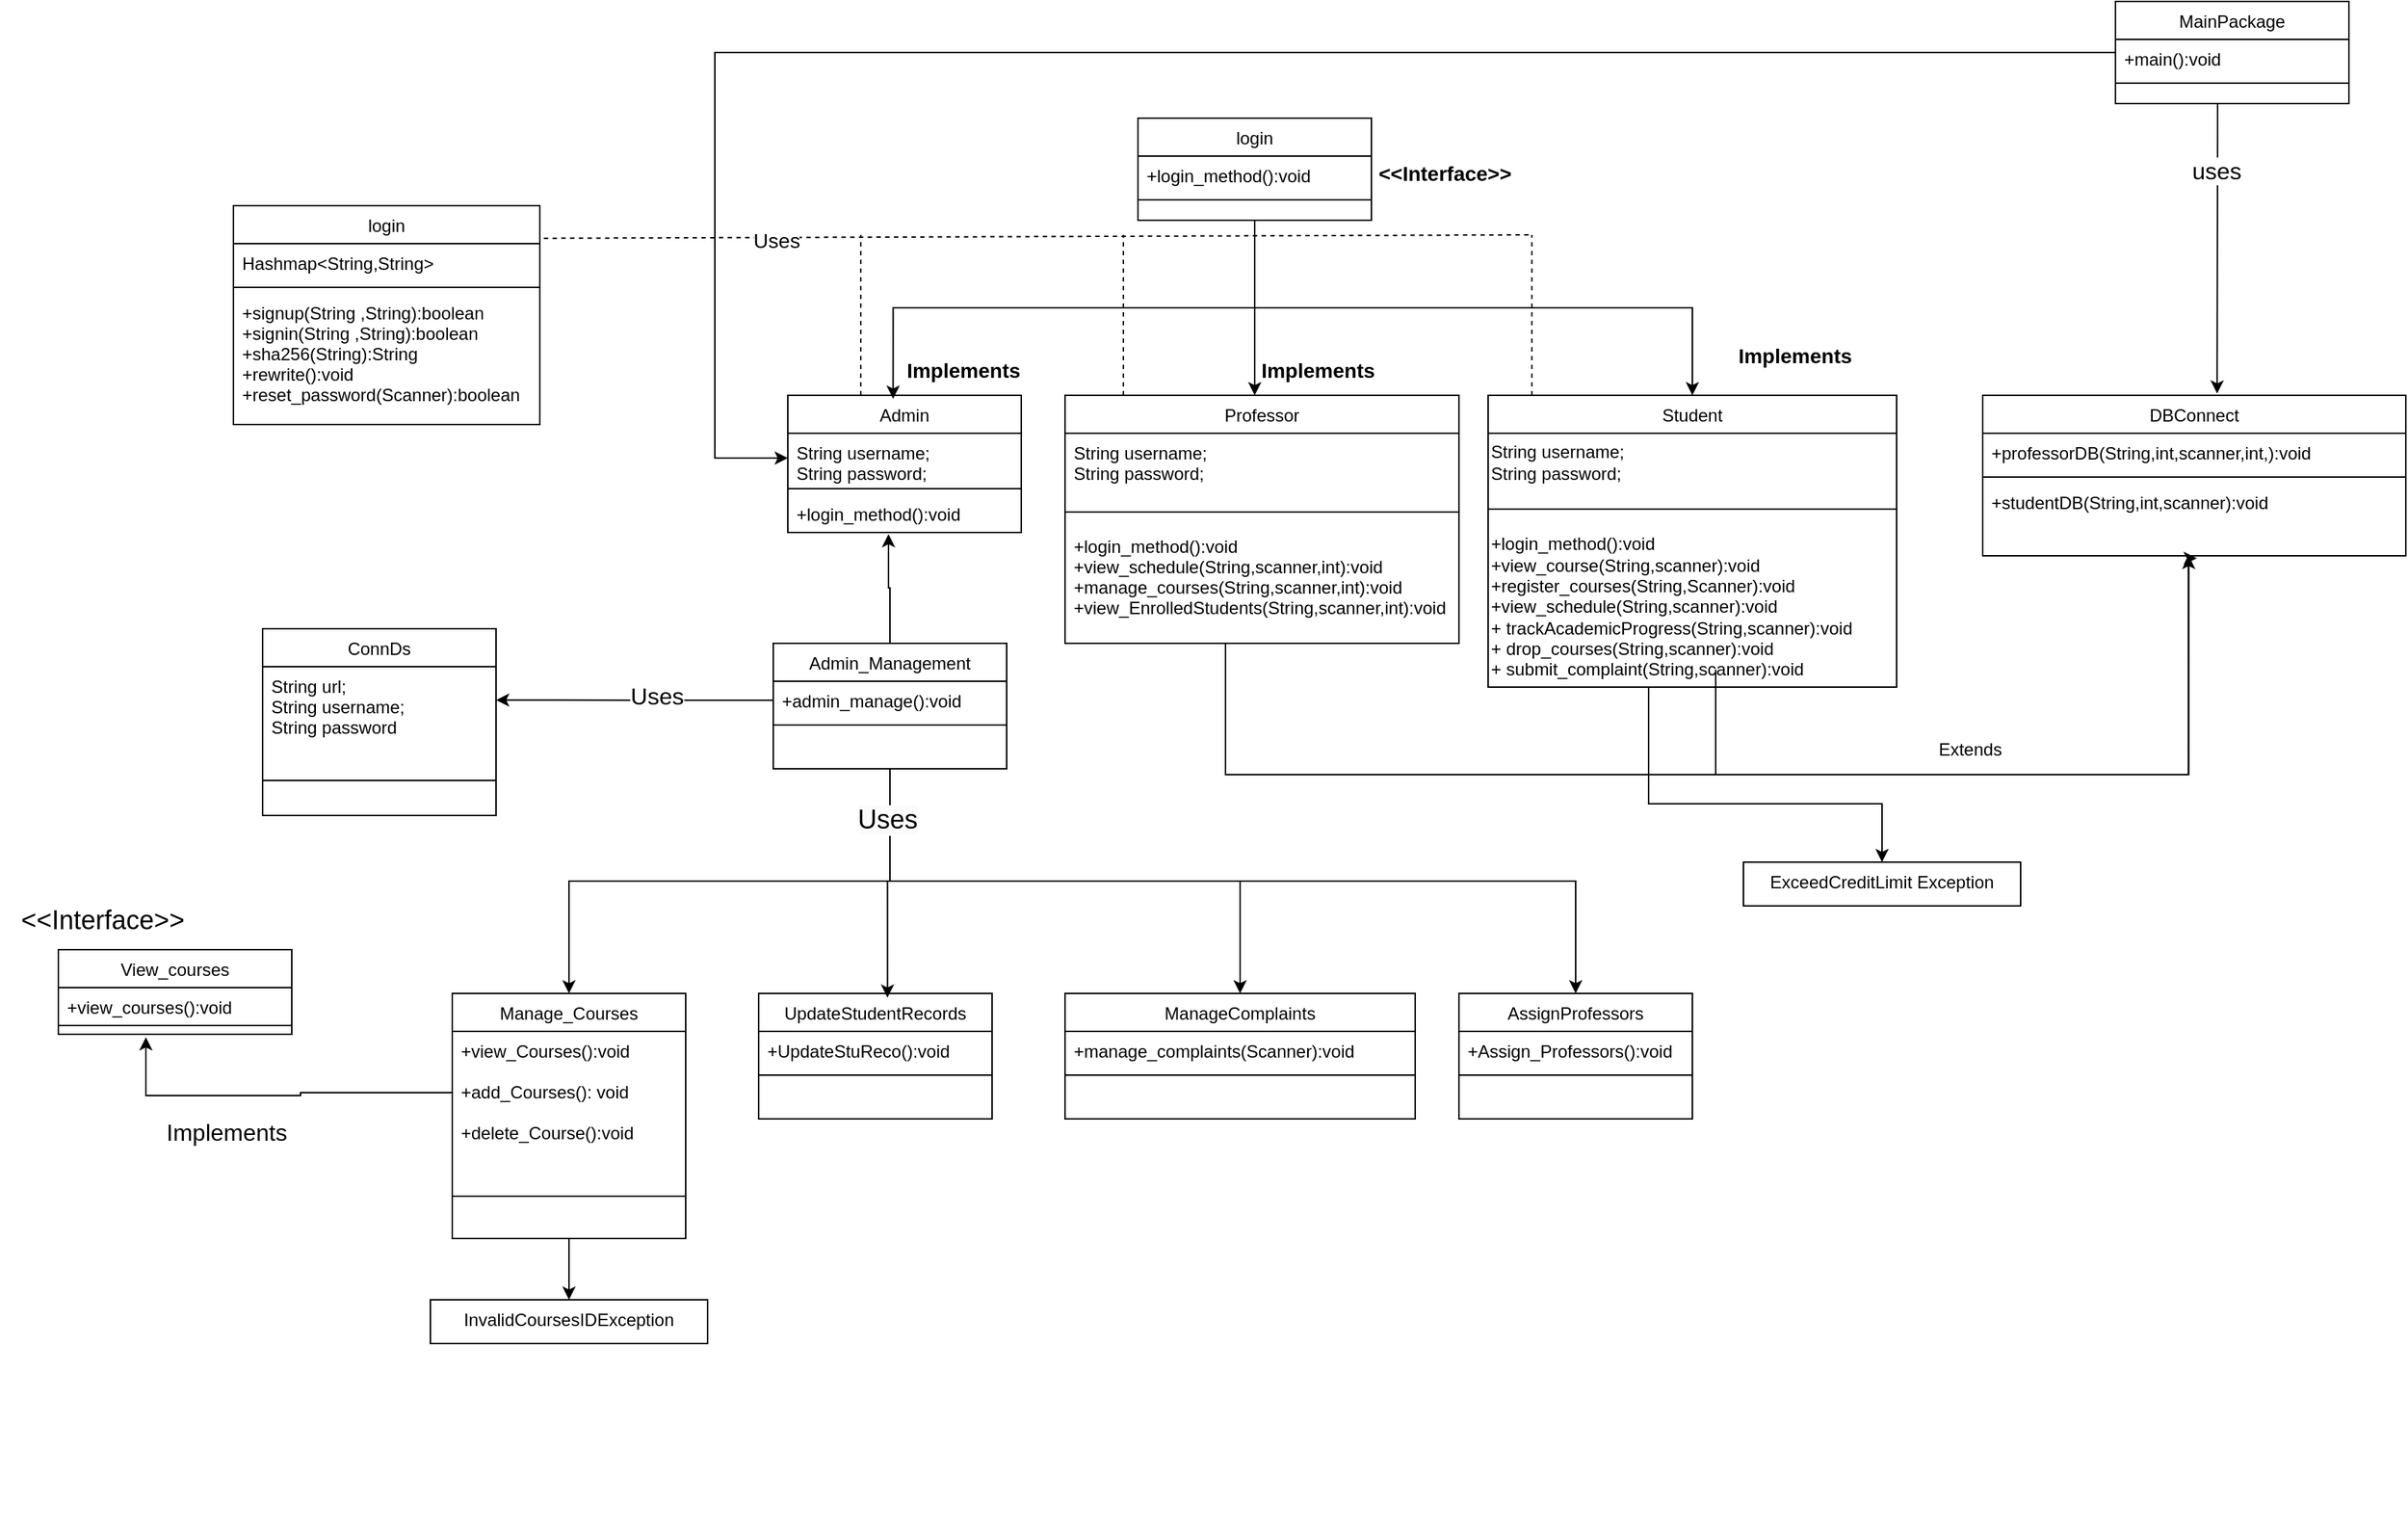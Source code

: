 <mxfile version="24.8.0">
  <diagram id="C5RBs43oDa-KdzZeNtuy" name="Page-1">
    <mxGraphModel dx="3525" dy="1380" grid="1" gridSize="10" guides="1" tooltips="1" connect="1" arrows="1" fold="1" page="1" pageScale="1" pageWidth="827" pageHeight="1169" math="0" shadow="0">
      <root>
        <mxCell id="WIyWlLk6GJQsqaUBKTNV-0" />
        <mxCell id="WIyWlLk6GJQsqaUBKTNV-1" parent="WIyWlLk6GJQsqaUBKTNV-0" />
        <mxCell id="jYmyLImocHwGNaBCbZtK-20" style="edgeStyle=orthogonalEdgeStyle;rounded=0;orthogonalLoop=1;jettySize=auto;html=1;exitX=0.5;exitY=1;exitDx=0;exitDy=0;" edge="1" parent="WIyWlLk6GJQsqaUBKTNV-1" source="zkfFHV4jXpPFQw0GAbJ--13" target="M0n3oSLwh5AyTaa_DZFp-18">
          <mxGeometry relative="1" as="geometry" />
        </mxCell>
        <mxCell id="zkfFHV4jXpPFQw0GAbJ--13" value="login" style="swimlane;fontStyle=0;align=center;verticalAlign=top;childLayout=stackLayout;horizontal=1;startSize=26;horizontalStack=0;resizeParent=1;resizeLast=0;collapsible=1;marginBottom=0;rounded=0;shadow=0;strokeWidth=1;" parent="WIyWlLk6GJQsqaUBKTNV-1" vertex="1">
          <mxGeometry x="240" y="130" width="160" height="70" as="geometry">
            <mxRectangle x="340" y="380" width="170" height="26" as="alternateBounds" />
          </mxGeometry>
        </mxCell>
        <mxCell id="zkfFHV4jXpPFQw0GAbJ--14" value="+login_method():void" style="text;align=left;verticalAlign=top;spacingLeft=4;spacingRight=4;overflow=hidden;rotatable=0;points=[[0,0.5],[1,0.5]];portConstraint=eastwest;" parent="zkfFHV4jXpPFQw0GAbJ--13" vertex="1">
          <mxGeometry y="26" width="160" height="26" as="geometry" />
        </mxCell>
        <mxCell id="zkfFHV4jXpPFQw0GAbJ--15" value="" style="line;html=1;strokeWidth=1;align=left;verticalAlign=middle;spacingTop=-1;spacingLeft=3;spacingRight=3;rotatable=0;labelPosition=right;points=[];portConstraint=eastwest;" parent="zkfFHV4jXpPFQw0GAbJ--13" vertex="1">
          <mxGeometry y="52" width="160" height="8" as="geometry" />
        </mxCell>
        <mxCell id="zkfFHV4jXpPFQw0GAbJ--26" value="" style="endArrow=open;shadow=0;strokeWidth=1;rounded=0;curved=0;endFill=1;edgeStyle=elbowEdgeStyle;elbow=vertical;" parent="WIyWlLk6GJQsqaUBKTNV-1" edge="1">
          <mxGeometry x="0.5" y="41" relative="1" as="geometry">
            <mxPoint x="465" y="1089" as="sourcePoint" />
            <mxPoint x="465" y="1088.667" as="targetPoint" />
            <mxPoint x="-40" y="32" as="offset" />
          </mxGeometry>
        </mxCell>
        <mxCell id="jYmyLImocHwGNaBCbZtK-34" style="edgeStyle=orthogonalEdgeStyle;rounded=0;orthogonalLoop=1;jettySize=auto;html=1;entryX=0.451;entryY=1.073;entryDx=0;entryDy=0;entryPerimeter=0;" edge="1" parent="WIyWlLk6GJQsqaUBKTNV-1">
          <mxGeometry relative="1" as="geometry">
            <mxPoint x="965.79" y="431.65" as="targetPoint" />
            <mxPoint x="636" y="508" as="sourcePoint" />
            <Array as="points">
              <mxPoint x="636" y="580" />
              <mxPoint x="960" y="580" />
              <mxPoint x="960" y="432" />
            </Array>
          </mxGeometry>
        </mxCell>
        <mxCell id="M0n3oSLwh5AyTaa_DZFp-18" value="Student" style="swimlane;fontStyle=0;align=center;verticalAlign=top;childLayout=stackLayout;horizontal=1;startSize=26;horizontalStack=0;resizeParent=1;resizeLast=0;collapsible=1;marginBottom=0;rounded=0;shadow=0;strokeWidth=1;" parent="WIyWlLk6GJQsqaUBKTNV-1" vertex="1">
          <mxGeometry x="480" y="320" width="280" height="200" as="geometry">
            <mxRectangle x="340" y="380" width="170" height="26" as="alternateBounds" />
          </mxGeometry>
        </mxCell>
        <mxCell id="jYmyLImocHwGNaBCbZtK-28" value="&lt;span style=&quot;&quot;&gt;String username;&lt;/span&gt;&lt;br style=&quot;padding: 0px; margin: 0px;&quot;&gt;&lt;span style=&quot;&quot;&gt;String password;&lt;/span&gt;" style="text;html=1;align=left;verticalAlign=middle;resizable=0;points=[];autosize=1;strokeColor=none;fillColor=none;" vertex="1" parent="M0n3oSLwh5AyTaa_DZFp-18">
          <mxGeometry y="26" width="280" height="40" as="geometry" />
        </mxCell>
        <mxCell id="M0n3oSLwh5AyTaa_DZFp-20" value="" style="line;html=1;strokeWidth=1;align=left;verticalAlign=middle;spacingTop=-1;spacingLeft=3;spacingRight=3;rotatable=0;labelPosition=right;points=[];portConstraint=eastwest;" parent="M0n3oSLwh5AyTaa_DZFp-18" vertex="1">
          <mxGeometry y="66" width="280" height="24" as="geometry" />
        </mxCell>
        <mxCell id="jYmyLImocHwGNaBCbZtK-29" value="&lt;span style=&quot;&quot;&gt;+login_method():void&lt;/span&gt;&lt;br style=&quot;padding: 0px; margin: 0px;&quot;&gt;&lt;span style=&quot;&quot;&gt;+view_course(String,scanner):void&lt;/span&gt;&lt;div&gt;+register_courses(String,Scanner):void&lt;br style=&quot;padding: 0px; margin: 0px;&quot;&gt;&lt;span style=&quot;&quot;&gt;+view_schedule(String,scanner):void&lt;/span&gt;&lt;br style=&quot;padding: 0px; margin: 0px;&quot;&gt;&lt;span style=&quot;&quot;&gt;+ trackAcademicProgress(String,scanner):void&lt;/span&gt;&lt;div&gt;+ drop_courses(String,scanner):void&lt;span style=&quot;&quot;&gt;&lt;br&gt;&lt;/span&gt;&lt;/div&gt;&lt;div&gt;+ submit_complaint(String,scanner):void&lt;br&gt;&lt;/div&gt;&lt;/div&gt;" style="text;html=1;align=left;verticalAlign=middle;resizable=0;points=[];autosize=1;strokeColor=none;fillColor=none;" vertex="1" parent="M0n3oSLwh5AyTaa_DZFp-18">
          <mxGeometry y="90" width="280" height="110" as="geometry" />
        </mxCell>
        <mxCell id="jYmyLImocHwGNaBCbZtK-36" style="edgeStyle=orthogonalEdgeStyle;rounded=0;orthogonalLoop=1;jettySize=auto;html=1;exitX=0.444;exitY=1;exitDx=0;exitDy=0;exitPerimeter=0;entryX=0.521;entryY=1;entryDx=0;entryDy=0;entryPerimeter=0;" edge="1" parent="WIyWlLk6GJQsqaUBKTNV-1">
          <mxGeometry relative="1" as="geometry">
            <mxPoint x="960.21" y="430" as="targetPoint" />
            <mxPoint x="300.0" y="490" as="sourcePoint" />
            <Array as="points">
              <mxPoint x="300.12" y="580" />
              <mxPoint x="960.12" y="580" />
            </Array>
          </mxGeometry>
        </mxCell>
        <mxCell id="M0n3oSLwh5AyTaa_DZFp-21" value="Professor" style="swimlane;fontStyle=0;align=center;verticalAlign=top;childLayout=stackLayout;horizontal=1;startSize=26;horizontalStack=0;resizeParent=1;resizeLast=0;collapsible=1;marginBottom=0;rounded=0;shadow=0;strokeWidth=1;" parent="WIyWlLk6GJQsqaUBKTNV-1" vertex="1">
          <mxGeometry x="190" y="320" width="270" height="170" as="geometry">
            <mxRectangle x="340" y="380" width="170" height="26" as="alternateBounds" />
          </mxGeometry>
        </mxCell>
        <mxCell id="M0n3oSLwh5AyTaa_DZFp-22" value="String username;&#xa;String password;" style="text;align=left;verticalAlign=top;spacingLeft=4;spacingRight=4;overflow=hidden;rotatable=0;points=[[0,0.5],[1,0.5]];portConstraint=eastwest;" parent="M0n3oSLwh5AyTaa_DZFp-21" vertex="1">
          <mxGeometry y="26" width="270" height="44" as="geometry" />
        </mxCell>
        <mxCell id="M0n3oSLwh5AyTaa_DZFp-23" value="" style="line;html=1;strokeWidth=1;align=left;verticalAlign=middle;spacingTop=-1;spacingLeft=3;spacingRight=3;rotatable=0;labelPosition=right;points=[];portConstraint=eastwest;" parent="M0n3oSLwh5AyTaa_DZFp-21" vertex="1">
          <mxGeometry y="70" width="270" height="20" as="geometry" />
        </mxCell>
        <mxCell id="jYmyLImocHwGNaBCbZtK-18" value="+login_method():void&#xa;+view_schedule(String,scanner,int):void&#xa;+manage_courses(String,scanner,int):void&#xa;+view_EnrolledStudents(String,scanner,int):void" style="text;align=left;verticalAlign=top;spacingLeft=4;spacingRight=4;overflow=hidden;rotatable=0;points=[[0,0.5],[1,0.5]];portConstraint=eastwest;" vertex="1" parent="M0n3oSLwh5AyTaa_DZFp-21">
          <mxGeometry y="90" width="270" height="80" as="geometry" />
        </mxCell>
        <mxCell id="M0n3oSLwh5AyTaa_DZFp-24" value="Admin" style="swimlane;fontStyle=0;align=center;verticalAlign=top;childLayout=stackLayout;horizontal=1;startSize=26;horizontalStack=0;resizeParent=1;resizeLast=0;collapsible=1;marginBottom=0;rounded=0;shadow=0;strokeWidth=1;" parent="WIyWlLk6GJQsqaUBKTNV-1" vertex="1">
          <mxGeometry y="320" width="160" height="94" as="geometry">
            <mxRectangle x="340" y="380" width="170" height="26" as="alternateBounds" />
          </mxGeometry>
        </mxCell>
        <mxCell id="M0n3oSLwh5AyTaa_DZFp-25" value="String username;&#xa;String password;" style="text;align=left;verticalAlign=top;spacingLeft=4;spacingRight=4;overflow=hidden;rotatable=0;points=[[0,0.5],[1,0.5]];portConstraint=eastwest;" parent="M0n3oSLwh5AyTaa_DZFp-24" vertex="1">
          <mxGeometry y="26" width="160" height="34" as="geometry" />
        </mxCell>
        <mxCell id="M0n3oSLwh5AyTaa_DZFp-26" value="" style="line;html=1;strokeWidth=1;align=left;verticalAlign=middle;spacingTop=-1;spacingLeft=3;spacingRight=3;rotatable=0;labelPosition=right;points=[];portConstraint=eastwest;" parent="M0n3oSLwh5AyTaa_DZFp-24" vertex="1">
          <mxGeometry y="60" width="160" height="8" as="geometry" />
        </mxCell>
        <mxCell id="jYmyLImocHwGNaBCbZtK-58" value="+login_method():void" style="text;align=left;verticalAlign=top;spacingLeft=4;spacingRight=4;overflow=hidden;rotatable=0;points=[[0,0.5],[1,0.5]];portConstraint=eastwest;" vertex="1" parent="M0n3oSLwh5AyTaa_DZFp-24">
          <mxGeometry y="68" width="160" height="26" as="geometry" />
        </mxCell>
        <mxCell id="jYmyLImocHwGNaBCbZtK-31" style="edgeStyle=orthogonalEdgeStyle;rounded=0;orthogonalLoop=1;jettySize=auto;html=1;exitX=0;exitY=0.5;exitDx=0;exitDy=0;entryX=0;entryY=0.5;entryDx=0;entryDy=0;" edge="1" parent="WIyWlLk6GJQsqaUBKTNV-1" source="M0n3oSLwh5AyTaa_DZFp-29" target="M0n3oSLwh5AyTaa_DZFp-25">
          <mxGeometry relative="1" as="geometry">
            <mxPoint x="120" y="40" as="targetPoint" />
            <Array as="points">
              <mxPoint x="-50" y="85" />
              <mxPoint x="-50" y="363" />
            </Array>
          </mxGeometry>
        </mxCell>
        <mxCell id="M0n3oSLwh5AyTaa_DZFp-29" value="MainPackage" style="swimlane;fontStyle=0;align=center;verticalAlign=top;childLayout=stackLayout;horizontal=1;startSize=26;horizontalStack=0;resizeParent=1;resizeLast=0;collapsible=1;marginBottom=0;rounded=0;shadow=0;strokeWidth=1;" parent="WIyWlLk6GJQsqaUBKTNV-1" vertex="1">
          <mxGeometry x="910" y="50" width="160" height="70" as="geometry">
            <mxRectangle x="340" y="380" width="170" height="26" as="alternateBounds" />
          </mxGeometry>
        </mxCell>
        <mxCell id="M0n3oSLwh5AyTaa_DZFp-30" value="+main():void" style="text;align=left;verticalAlign=top;spacingLeft=4;spacingRight=4;overflow=hidden;rotatable=0;points=[[0,0.5],[1,0.5]];portConstraint=eastwest;" parent="M0n3oSLwh5AyTaa_DZFp-29" vertex="1">
          <mxGeometry y="26" width="160" height="26" as="geometry" />
        </mxCell>
        <mxCell id="M0n3oSLwh5AyTaa_DZFp-31" value="" style="line;html=1;strokeWidth=1;align=left;verticalAlign=middle;spacingTop=-1;spacingLeft=3;spacingRight=3;rotatable=0;labelPosition=right;points=[];portConstraint=eastwest;" parent="M0n3oSLwh5AyTaa_DZFp-29" vertex="1">
          <mxGeometry y="52" width="160" height="8" as="geometry" />
        </mxCell>
        <mxCell id="M0n3oSLwh5AyTaa_DZFp-32" value="&lt;font style=&quot;font-size: 14px;&quot;&gt;&amp;lt;&amp;lt;Interface&amp;gt;&amp;gt;&lt;/font&gt;" style="text;strokeColor=none;fillColor=none;html=1;fontSize=24;fontStyle=1;verticalAlign=middle;align=center;" parent="WIyWlLk6GJQsqaUBKTNV-1" vertex="1">
          <mxGeometry x="400" y="145" width="100" height="40" as="geometry" />
        </mxCell>
        <mxCell id="M0n3oSLwh5AyTaa_DZFp-33" value="&lt;font style=&quot;font-size: 14px;&quot;&gt;Implements&lt;/font&gt;" style="text;strokeColor=none;fillColor=none;html=1;fontSize=24;fontStyle=1;verticalAlign=middle;align=center;" parent="WIyWlLk6GJQsqaUBKTNV-1" vertex="1">
          <mxGeometry x="313" y="280" width="100" height="40" as="geometry" />
        </mxCell>
        <mxCell id="M0n3oSLwh5AyTaa_DZFp-34" value="&lt;font style=&quot;font-size: 14px;&quot;&gt;Implements&lt;/font&gt;" style="text;strokeColor=none;fillColor=none;html=1;fontSize=24;fontStyle=1;verticalAlign=middle;align=center;" parent="WIyWlLk6GJQsqaUBKTNV-1" vertex="1">
          <mxGeometry x="70" y="280" width="100" height="40" as="geometry" />
        </mxCell>
        <mxCell id="M0n3oSLwh5AyTaa_DZFp-35" value="&lt;font style=&quot;font-size: 14px;&quot;&gt;Implements&lt;/font&gt;" style="text;strokeColor=none;fillColor=none;html=1;fontSize=24;fontStyle=1;verticalAlign=middle;align=center;" parent="WIyWlLk6GJQsqaUBKTNV-1" vertex="1">
          <mxGeometry x="640" y="270" width="100" height="40" as="geometry" />
        </mxCell>
        <mxCell id="M0n3oSLwh5AyTaa_DZFp-36" value="DBConnect" style="swimlane;fontStyle=0;align=center;verticalAlign=top;childLayout=stackLayout;horizontal=1;startSize=26;horizontalStack=0;resizeParent=1;resizeLast=0;collapsible=1;marginBottom=0;rounded=0;shadow=0;strokeWidth=1;" parent="WIyWlLk6GJQsqaUBKTNV-1" vertex="1">
          <mxGeometry x="819" y="320" width="290" height="110" as="geometry">
            <mxRectangle x="340" y="380" width="170" height="26" as="alternateBounds" />
          </mxGeometry>
        </mxCell>
        <mxCell id="M0n3oSLwh5AyTaa_DZFp-37" value="+professorDB(String,int,scanner,int,):void" style="text;align=left;verticalAlign=top;spacingLeft=4;spacingRight=4;overflow=hidden;rotatable=0;points=[[0,0.5],[1,0.5]];portConstraint=eastwest;" parent="M0n3oSLwh5AyTaa_DZFp-36" vertex="1">
          <mxGeometry y="26" width="290" height="26" as="geometry" />
        </mxCell>
        <mxCell id="M0n3oSLwh5AyTaa_DZFp-38" value="" style="line;html=1;strokeWidth=1;align=left;verticalAlign=middle;spacingTop=-1;spacingLeft=3;spacingRight=3;rotatable=0;labelPosition=right;points=[];portConstraint=eastwest;" parent="M0n3oSLwh5AyTaa_DZFp-36" vertex="1">
          <mxGeometry y="52" width="290" height="8" as="geometry" />
        </mxCell>
        <mxCell id="M0n3oSLwh5AyTaa_DZFp-39" value="+studentDB(String,int,scanner):void" style="text;align=left;verticalAlign=top;spacingLeft=4;spacingRight=4;overflow=hidden;rotatable=0;points=[[0,0.5],[1,0.5]];portConstraint=eastwest;" parent="M0n3oSLwh5AyTaa_DZFp-36" vertex="1">
          <mxGeometry y="60" width="290" height="50" as="geometry" />
        </mxCell>
        <mxCell id="M0n3oSLwh5AyTaa_DZFp-40" style="edgeStyle=orthogonalEdgeStyle;rounded=0;orthogonalLoop=1;jettySize=auto;html=1;entryX=0.554;entryY=-0.011;entryDx=0;entryDy=0;entryPerimeter=0;" parent="WIyWlLk6GJQsqaUBKTNV-1" source="M0n3oSLwh5AyTaa_DZFp-29" target="M0n3oSLwh5AyTaa_DZFp-36" edge="1">
          <mxGeometry relative="1" as="geometry">
            <mxPoint x="819" y="320" as="targetPoint" />
            <Array as="points">
              <mxPoint x="980" y="140" />
              <mxPoint x="980" y="140" />
            </Array>
          </mxGeometry>
        </mxCell>
        <mxCell id="jYmyLImocHwGNaBCbZtK-5" value="&lt;font style=&quot;font-size: 16px;&quot;&gt;uses&lt;/font&gt;" style="edgeLabel;html=1;align=center;verticalAlign=middle;resizable=0;points=[];" vertex="1" connectable="0" parent="M0n3oSLwh5AyTaa_DZFp-40">
          <mxGeometry x="-0.538" y="-1" relative="1" as="geometry">
            <mxPoint as="offset" />
          </mxGeometry>
        </mxCell>
        <mxCell id="jYmyLImocHwGNaBCbZtK-52" value="" style="edgeStyle=orthogonalEdgeStyle;rounded=0;orthogonalLoop=1;jettySize=auto;html=1;" edge="1" parent="WIyWlLk6GJQsqaUBKTNV-1" source="M0n3oSLwh5AyTaa_DZFp-44" target="jYmyLImocHwGNaBCbZtK-51">
          <mxGeometry relative="1" as="geometry" />
        </mxCell>
        <mxCell id="M0n3oSLwh5AyTaa_DZFp-44" value="Manage_Courses" style="swimlane;fontStyle=0;align=center;verticalAlign=top;childLayout=stackLayout;horizontal=1;startSize=26;horizontalStack=0;resizeParent=1;resizeLast=0;collapsible=1;marginBottom=0;rounded=0;shadow=0;strokeWidth=1;" parent="WIyWlLk6GJQsqaUBKTNV-1" vertex="1">
          <mxGeometry x="-230" y="730" width="160" height="168" as="geometry">
            <mxRectangle x="340" y="380" width="170" height="26" as="alternateBounds" />
          </mxGeometry>
        </mxCell>
        <mxCell id="jYmyLImocHwGNaBCbZtK-56" style="edgeStyle=orthogonalEdgeStyle;rounded=0;orthogonalLoop=1;jettySize=auto;html=1;" edge="1" parent="M0n3oSLwh5AyTaa_DZFp-44" source="M0n3oSLwh5AyTaa_DZFp-45">
          <mxGeometry relative="1" as="geometry">
            <mxPoint x="-210" y="30" as="targetPoint" />
            <Array as="points">
              <mxPoint x="-104" y="68" />
              <mxPoint x="-104" y="70" />
              <mxPoint x="-210" y="70" />
            </Array>
          </mxGeometry>
        </mxCell>
        <mxCell id="M0n3oSLwh5AyTaa_DZFp-45" value="+view_Courses():void&#xa;&#xa;+add_Courses(): void&#xa;&#xa;+delete_Course():void" style="text;align=left;verticalAlign=top;spacingLeft=4;spacingRight=4;overflow=hidden;rotatable=0;points=[[0,0.5],[1,0.5]];portConstraint=eastwest;" parent="M0n3oSLwh5AyTaa_DZFp-44" vertex="1">
          <mxGeometry y="26" width="160" height="84" as="geometry" />
        </mxCell>
        <mxCell id="M0n3oSLwh5AyTaa_DZFp-46" value="" style="line;html=1;strokeWidth=1;align=left;verticalAlign=middle;spacingTop=-1;spacingLeft=3;spacingRight=3;rotatable=0;labelPosition=right;points=[];portConstraint=eastwest;" parent="M0n3oSLwh5AyTaa_DZFp-44" vertex="1">
          <mxGeometry y="110" width="160" height="58" as="geometry" />
        </mxCell>
        <mxCell id="M0n3oSLwh5AyTaa_DZFp-50" value="UpdateStudentRecords" style="swimlane;fontStyle=0;align=center;verticalAlign=top;childLayout=stackLayout;horizontal=1;startSize=26;horizontalStack=0;resizeParent=1;resizeLast=0;collapsible=1;marginBottom=0;rounded=0;shadow=0;strokeWidth=1;" parent="WIyWlLk6GJQsqaUBKTNV-1" vertex="1">
          <mxGeometry x="-20" y="730" width="160" height="86" as="geometry">
            <mxRectangle x="340" y="380" width="170" height="26" as="alternateBounds" />
          </mxGeometry>
        </mxCell>
        <mxCell id="M0n3oSLwh5AyTaa_DZFp-51" value="+UpdateStuReco():void" style="text;align=left;verticalAlign=top;spacingLeft=4;spacingRight=4;overflow=hidden;rotatable=0;points=[[0,0.5],[1,0.5]];portConstraint=eastwest;" parent="M0n3oSLwh5AyTaa_DZFp-50" vertex="1">
          <mxGeometry y="26" width="160" height="26" as="geometry" />
        </mxCell>
        <mxCell id="M0n3oSLwh5AyTaa_DZFp-52" value="" style="line;html=1;strokeWidth=1;align=left;verticalAlign=middle;spacingTop=-1;spacingLeft=3;spacingRight=3;rotatable=0;labelPosition=right;points=[];portConstraint=eastwest;" parent="M0n3oSLwh5AyTaa_DZFp-50" vertex="1">
          <mxGeometry y="52" width="160" height="8" as="geometry" />
        </mxCell>
        <mxCell id="M0n3oSLwh5AyTaa_DZFp-54" value="ManageComplaints" style="swimlane;fontStyle=0;align=center;verticalAlign=top;childLayout=stackLayout;horizontal=1;startSize=26;horizontalStack=0;resizeParent=1;resizeLast=0;collapsible=1;marginBottom=0;rounded=0;shadow=0;strokeWidth=1;" parent="WIyWlLk6GJQsqaUBKTNV-1" vertex="1">
          <mxGeometry x="190" y="730" width="240" height="86" as="geometry">
            <mxRectangle x="340" y="380" width="170" height="26" as="alternateBounds" />
          </mxGeometry>
        </mxCell>
        <mxCell id="M0n3oSLwh5AyTaa_DZFp-56" value="+manage_complaints(Scanner):void" style="text;align=left;verticalAlign=top;spacingLeft=4;spacingRight=4;overflow=hidden;rotatable=0;points=[[0,0.5],[1,0.5]];portConstraint=eastwest;" parent="M0n3oSLwh5AyTaa_DZFp-54" vertex="1">
          <mxGeometry y="26" width="240" height="26" as="geometry" />
        </mxCell>
        <mxCell id="M0n3oSLwh5AyTaa_DZFp-57" value="" style="line;html=1;strokeWidth=1;align=left;verticalAlign=middle;spacingTop=-1;spacingLeft=3;spacingRight=3;rotatable=0;labelPosition=right;points=[];portConstraint=eastwest;" parent="M0n3oSLwh5AyTaa_DZFp-54" vertex="1">
          <mxGeometry y="52" width="240" height="8" as="geometry" />
        </mxCell>
        <mxCell id="M0n3oSLwh5AyTaa_DZFp-59" value="AssignProfessors" style="swimlane;fontStyle=0;align=center;verticalAlign=top;childLayout=stackLayout;horizontal=1;startSize=26;horizontalStack=0;resizeParent=1;resizeLast=0;collapsible=1;marginBottom=0;rounded=0;shadow=0;strokeWidth=1;" parent="WIyWlLk6GJQsqaUBKTNV-1" vertex="1">
          <mxGeometry x="460" y="730" width="160" height="86" as="geometry">
            <mxRectangle x="340" y="380" width="170" height="26" as="alternateBounds" />
          </mxGeometry>
        </mxCell>
        <mxCell id="M0n3oSLwh5AyTaa_DZFp-61" value="+Assign_Professors():void" style="text;align=left;verticalAlign=top;spacingLeft=4;spacingRight=4;overflow=hidden;rotatable=0;points=[[0,0.5],[1,0.5]];portConstraint=eastwest;" parent="M0n3oSLwh5AyTaa_DZFp-59" vertex="1">
          <mxGeometry y="26" width="160" height="26" as="geometry" />
        </mxCell>
        <mxCell id="M0n3oSLwh5AyTaa_DZFp-62" value="" style="line;html=1;strokeWidth=1;align=left;verticalAlign=middle;spacingTop=-1;spacingLeft=3;spacingRight=3;rotatable=0;labelPosition=right;points=[];portConstraint=eastwest;" parent="M0n3oSLwh5AyTaa_DZFp-59" vertex="1">
          <mxGeometry y="52" width="160" height="8" as="geometry" />
        </mxCell>
        <mxCell id="M0n3oSLwh5AyTaa_DZFp-69" style="edgeStyle=orthogonalEdgeStyle;rounded=0;orthogonalLoop=1;jettySize=auto;html=1;entryX=0.434;entryY=1.042;entryDx=0;entryDy=0;entryPerimeter=0;" parent="WIyWlLk6GJQsqaUBKTNV-1" source="M0n3oSLwh5AyTaa_DZFp-66" edge="1" target="jYmyLImocHwGNaBCbZtK-58">
          <mxGeometry relative="1" as="geometry">
            <mxPoint x="70" y="420" as="targetPoint" />
            <Array as="points">
              <mxPoint x="70" y="452" />
              <mxPoint x="69" y="452" />
              <mxPoint x="69" y="415" />
            </Array>
          </mxGeometry>
        </mxCell>
        <mxCell id="jYmyLImocHwGNaBCbZtK-1" style="edgeStyle=orthogonalEdgeStyle;rounded=0;orthogonalLoop=1;jettySize=auto;html=1;exitX=0.5;exitY=1;exitDx=0;exitDy=0;entryX=0.5;entryY=0;entryDx=0;entryDy=0;" edge="1" parent="WIyWlLk6GJQsqaUBKTNV-1" source="M0n3oSLwh5AyTaa_DZFp-66" target="M0n3oSLwh5AyTaa_DZFp-44">
          <mxGeometry relative="1" as="geometry" />
        </mxCell>
        <mxCell id="jYmyLImocHwGNaBCbZtK-3" style="edgeStyle=orthogonalEdgeStyle;rounded=0;orthogonalLoop=1;jettySize=auto;html=1;exitX=0.5;exitY=1;exitDx=0;exitDy=0;entryX=0.5;entryY=0;entryDx=0;entryDy=0;" edge="1" parent="WIyWlLk6GJQsqaUBKTNV-1" source="M0n3oSLwh5AyTaa_DZFp-66" target="M0n3oSLwh5AyTaa_DZFp-54">
          <mxGeometry relative="1" as="geometry" />
        </mxCell>
        <mxCell id="jYmyLImocHwGNaBCbZtK-4" style="edgeStyle=orthogonalEdgeStyle;rounded=0;orthogonalLoop=1;jettySize=auto;html=1;exitX=0.5;exitY=1;exitDx=0;exitDy=0;entryX=0.5;entryY=0;entryDx=0;entryDy=0;" edge="1" parent="WIyWlLk6GJQsqaUBKTNV-1" source="M0n3oSLwh5AyTaa_DZFp-66" target="M0n3oSLwh5AyTaa_DZFp-59">
          <mxGeometry relative="1" as="geometry" />
        </mxCell>
        <mxCell id="M0n3oSLwh5AyTaa_DZFp-66" value="Admin_Management" style="swimlane;fontStyle=0;align=center;verticalAlign=top;childLayout=stackLayout;horizontal=1;startSize=26;horizontalStack=0;resizeParent=1;resizeLast=0;collapsible=1;marginBottom=0;rounded=0;shadow=0;strokeWidth=1;" parent="WIyWlLk6GJQsqaUBKTNV-1" vertex="1">
          <mxGeometry x="-10" y="490" width="160" height="86" as="geometry">
            <mxRectangle x="340" y="380" width="170" height="26" as="alternateBounds" />
          </mxGeometry>
        </mxCell>
        <mxCell id="jYmyLImocHwGNaBCbZtK-15" style="edgeStyle=orthogonalEdgeStyle;rounded=0;orthogonalLoop=1;jettySize=auto;html=1;exitX=0;exitY=0.5;exitDx=0;exitDy=0;" edge="1" parent="M0n3oSLwh5AyTaa_DZFp-66" source="M0n3oSLwh5AyTaa_DZFp-67">
          <mxGeometry relative="1" as="geometry">
            <mxPoint x="-190" y="38.889" as="targetPoint" />
          </mxGeometry>
        </mxCell>
        <mxCell id="jYmyLImocHwGNaBCbZtK-16" value="&lt;font style=&quot;font-size: 16px;&quot;&gt;Uses&lt;/font&gt;" style="edgeLabel;html=1;align=center;verticalAlign=middle;resizable=0;points=[];" vertex="1" connectable="0" parent="jYmyLImocHwGNaBCbZtK-15">
          <mxGeometry x="-0.153" y="-3" relative="1" as="geometry">
            <mxPoint as="offset" />
          </mxGeometry>
        </mxCell>
        <mxCell id="M0n3oSLwh5AyTaa_DZFp-67" value="+admin_manage():void" style="text;align=left;verticalAlign=top;spacingLeft=4;spacingRight=4;overflow=hidden;rotatable=0;points=[[0,0.5],[1,0.5]];portConstraint=eastwest;" parent="M0n3oSLwh5AyTaa_DZFp-66" vertex="1">
          <mxGeometry y="26" width="160" height="26" as="geometry" />
        </mxCell>
        <mxCell id="M0n3oSLwh5AyTaa_DZFp-68" value="" style="line;html=1;strokeWidth=1;align=left;verticalAlign=middle;spacingTop=-1;spacingLeft=3;spacingRight=3;rotatable=0;labelPosition=right;points=[];portConstraint=eastwest;" parent="M0n3oSLwh5AyTaa_DZFp-66" vertex="1">
          <mxGeometry y="52" width="160" height="8" as="geometry" />
        </mxCell>
        <mxCell id="jYmyLImocHwGNaBCbZtK-2" style="edgeStyle=orthogonalEdgeStyle;rounded=0;orthogonalLoop=1;jettySize=auto;html=1;exitX=0.5;exitY=1;exitDx=0;exitDy=0;entryX=0.552;entryY=0.034;entryDx=0;entryDy=0;entryPerimeter=0;" edge="1" parent="WIyWlLk6GJQsqaUBKTNV-1" source="M0n3oSLwh5AyTaa_DZFp-66" target="M0n3oSLwh5AyTaa_DZFp-50">
          <mxGeometry relative="1" as="geometry" />
        </mxCell>
        <mxCell id="jYmyLImocHwGNaBCbZtK-6" value="&lt;span style=&quot;font-size: 18px; background-color: rgb(251, 251, 251);&quot;&gt;Uses&lt;/span&gt;" style="edgeLabel;html=1;align=center;verticalAlign=middle;resizable=0;points=[];" vertex="1" connectable="0" parent="jYmyLImocHwGNaBCbZtK-2">
          <mxGeometry x="-0.565" y="-2" relative="1" as="geometry">
            <mxPoint as="offset" />
          </mxGeometry>
        </mxCell>
        <mxCell id="jYmyLImocHwGNaBCbZtK-8" style="edgeStyle=orthogonalEdgeStyle;rounded=0;orthogonalLoop=1;jettySize=auto;html=1;exitX=0.5;exitY=1;exitDx=0;exitDy=0;entryX=0.451;entryY=0.025;entryDx=0;entryDy=0;entryPerimeter=0;" edge="1" parent="WIyWlLk6GJQsqaUBKTNV-1" source="zkfFHV4jXpPFQw0GAbJ--13" target="M0n3oSLwh5AyTaa_DZFp-24">
          <mxGeometry relative="1" as="geometry" />
        </mxCell>
        <mxCell id="jYmyLImocHwGNaBCbZtK-9" style="edgeStyle=orthogonalEdgeStyle;rounded=0;orthogonalLoop=1;jettySize=auto;html=1;exitX=0.5;exitY=1;exitDx=0;exitDy=0;" edge="1" parent="WIyWlLk6GJQsqaUBKTNV-1" source="zkfFHV4jXpPFQw0GAbJ--13">
          <mxGeometry relative="1" as="geometry">
            <mxPoint x="320" y="320" as="targetPoint" />
          </mxGeometry>
        </mxCell>
        <mxCell id="jYmyLImocHwGNaBCbZtK-11" value="ConnDs" style="swimlane;fontStyle=0;align=center;verticalAlign=top;childLayout=stackLayout;horizontal=1;startSize=26;horizontalStack=0;resizeParent=1;resizeLast=0;collapsible=1;marginBottom=0;rounded=0;shadow=0;strokeWidth=1;" vertex="1" parent="WIyWlLk6GJQsqaUBKTNV-1">
          <mxGeometry x="-360" y="480" width="160" height="128" as="geometry">
            <mxRectangle x="340" y="380" width="170" height="26" as="alternateBounds" />
          </mxGeometry>
        </mxCell>
        <mxCell id="jYmyLImocHwGNaBCbZtK-12" value="String url;&#xa;String username;&#xa;String password" style="text;align=left;verticalAlign=top;spacingLeft=4;spacingRight=4;overflow=hidden;rotatable=0;points=[[0,0.5],[1,0.5]];portConstraint=eastwest;" vertex="1" parent="jYmyLImocHwGNaBCbZtK-11">
          <mxGeometry y="26" width="160" height="54" as="geometry" />
        </mxCell>
        <mxCell id="jYmyLImocHwGNaBCbZtK-13" value="" style="line;html=1;strokeWidth=1;align=left;verticalAlign=middle;spacingTop=-1;spacingLeft=3;spacingRight=3;rotatable=0;labelPosition=right;points=[];portConstraint=eastwest;" vertex="1" parent="jYmyLImocHwGNaBCbZtK-11">
          <mxGeometry y="80" width="160" height="48" as="geometry" />
        </mxCell>
        <mxCell id="jYmyLImocHwGNaBCbZtK-39" value="Extends" style="text;html=1;align=center;verticalAlign=middle;resizable=0;points=[];autosize=1;strokeColor=none;fillColor=none;" vertex="1" parent="WIyWlLk6GJQsqaUBKTNV-1">
          <mxGeometry x="775" y="548" width="70" height="30" as="geometry" />
        </mxCell>
        <mxCell id="jYmyLImocHwGNaBCbZtK-41" value="View_courses" style="swimlane;fontStyle=0;align=center;verticalAlign=top;childLayout=stackLayout;horizontal=1;startSize=26;horizontalStack=0;resizeParent=1;resizeLast=0;collapsible=1;marginBottom=0;rounded=0;shadow=0;strokeWidth=1;" vertex="1" parent="WIyWlLk6GJQsqaUBKTNV-1">
          <mxGeometry x="-500" y="700" width="160" height="58" as="geometry">
            <mxRectangle x="340" y="380" width="170" height="26" as="alternateBounds" />
          </mxGeometry>
        </mxCell>
        <mxCell id="jYmyLImocHwGNaBCbZtK-44" value="+view_courses():void" style="text;align=left;verticalAlign=top;spacingLeft=4;spacingRight=4;overflow=hidden;rotatable=0;points=[[0,0.5],[1,0.5]];portConstraint=eastwest;" vertex="1" parent="jYmyLImocHwGNaBCbZtK-41">
          <mxGeometry y="26" width="160" height="22" as="geometry" />
        </mxCell>
        <mxCell id="jYmyLImocHwGNaBCbZtK-45" value="" style="line;html=1;strokeWidth=1;align=left;verticalAlign=middle;spacingTop=-1;spacingLeft=3;spacingRight=3;rotatable=0;labelPosition=right;points=[];portConstraint=eastwest;" vertex="1" parent="jYmyLImocHwGNaBCbZtK-41">
          <mxGeometry y="48" width="160" height="8" as="geometry" />
        </mxCell>
        <mxCell id="jYmyLImocHwGNaBCbZtK-47" value="&lt;font style=&quot;font-size: 18px;&quot;&gt;&amp;lt;&amp;lt;Interface&amp;gt;&amp;gt;&lt;/font&gt;" style="text;html=1;align=center;verticalAlign=middle;resizable=0;points=[];autosize=1;strokeColor=none;fillColor=none;" vertex="1" parent="WIyWlLk6GJQsqaUBKTNV-1">
          <mxGeometry x="-540" y="660" width="140" height="40" as="geometry" />
        </mxCell>
        <mxCell id="jYmyLImocHwGNaBCbZtK-51" value="InvalidCoursesIDException" style="whiteSpace=wrap;html=1;verticalAlign=top;fontStyle=0;startSize=26;rounded=0;shadow=0;strokeWidth=1;" vertex="1" parent="WIyWlLk6GJQsqaUBKTNV-1">
          <mxGeometry x="-245" y="940" width="190" height="30" as="geometry" />
        </mxCell>
        <mxCell id="jYmyLImocHwGNaBCbZtK-53" value="ExceedCreditLimit Exception" style="whiteSpace=wrap;html=1;verticalAlign=top;fontStyle=0;startSize=26;rounded=0;shadow=0;strokeWidth=1;" vertex="1" parent="WIyWlLk6GJQsqaUBKTNV-1">
          <mxGeometry x="655" y="640" width="190" height="30" as="geometry" />
        </mxCell>
        <mxCell id="jYmyLImocHwGNaBCbZtK-55" style="edgeStyle=orthogonalEdgeStyle;rounded=0;orthogonalLoop=1;jettySize=auto;html=1;entryX=0.5;entryY=0;entryDx=0;entryDy=0;" edge="1" parent="WIyWlLk6GJQsqaUBKTNV-1" source="jYmyLImocHwGNaBCbZtK-29" target="jYmyLImocHwGNaBCbZtK-53">
          <mxGeometry relative="1" as="geometry">
            <Array as="points">
              <mxPoint x="590" y="600" />
              <mxPoint x="750" y="600" />
            </Array>
          </mxGeometry>
        </mxCell>
        <mxCell id="jYmyLImocHwGNaBCbZtK-57" value="&lt;font style=&quot;font-size: 16px;&quot;&gt;Implements&lt;/font&gt;" style="text;html=1;align=center;verticalAlign=middle;resizable=0;points=[];autosize=1;strokeColor=none;fillColor=none;" vertex="1" parent="WIyWlLk6GJQsqaUBKTNV-1">
          <mxGeometry x="-440" y="810" width="110" height="30" as="geometry" />
        </mxCell>
        <mxCell id="jYmyLImocHwGNaBCbZtK-59" value="login" style="swimlane;fontStyle=0;align=center;verticalAlign=top;childLayout=stackLayout;horizontal=1;startSize=26;horizontalStack=0;resizeParent=1;resizeLast=0;collapsible=1;marginBottom=0;rounded=0;shadow=0;strokeWidth=1;" vertex="1" parent="WIyWlLk6GJQsqaUBKTNV-1">
          <mxGeometry x="-380" y="190" width="210" height="150" as="geometry">
            <mxRectangle x="340" y="380" width="170" height="26" as="alternateBounds" />
          </mxGeometry>
        </mxCell>
        <mxCell id="jYmyLImocHwGNaBCbZtK-60" value="Hashmap&lt;String,String&gt;" style="text;align=left;verticalAlign=top;spacingLeft=4;spacingRight=4;overflow=hidden;rotatable=0;points=[[0,0.5],[1,0.5]];portConstraint=eastwest;" vertex="1" parent="jYmyLImocHwGNaBCbZtK-59">
          <mxGeometry y="26" width="210" height="26" as="geometry" />
        </mxCell>
        <mxCell id="jYmyLImocHwGNaBCbZtK-61" value="" style="line;html=1;strokeWidth=1;align=left;verticalAlign=middle;spacingTop=-1;spacingLeft=3;spacingRight=3;rotatable=0;labelPosition=right;points=[];portConstraint=eastwest;" vertex="1" parent="jYmyLImocHwGNaBCbZtK-59">
          <mxGeometry y="52" width="210" height="8" as="geometry" />
        </mxCell>
        <mxCell id="jYmyLImocHwGNaBCbZtK-63" value="+signup(String ,String):boolean&#xa;+signin(String ,String):boolean&#xa;+sha256(String):String&#xa;+rewrite():void&#xa;+reset_password(Scanner):boolean&#xa;&#xa;" style="text;align=left;verticalAlign=top;spacingLeft=4;spacingRight=4;overflow=hidden;rotatable=0;points=[[0,0.5],[1,0.5]];portConstraint=eastwest;" vertex="1" parent="jYmyLImocHwGNaBCbZtK-59">
          <mxGeometry y="60" width="210" height="90" as="geometry" />
        </mxCell>
        <mxCell id="jYmyLImocHwGNaBCbZtK-66" value="" style="endArrow=none;dashed=1;html=1;rounded=0;exitX=1.013;exitY=0.149;exitDx=0;exitDy=0;exitPerimeter=0;" edge="1" parent="WIyWlLk6GJQsqaUBKTNV-1" source="jYmyLImocHwGNaBCbZtK-59">
          <mxGeometry width="50" height="50" relative="1" as="geometry">
            <mxPoint x="-20" y="235" as="sourcePoint" />
            <mxPoint x="510" y="210" as="targetPoint" />
          </mxGeometry>
        </mxCell>
        <mxCell id="jYmyLImocHwGNaBCbZtK-72" value="&lt;font style=&quot;font-size: 14px;&quot;&gt;Uses&lt;/font&gt;" style="edgeLabel;html=1;align=center;verticalAlign=middle;resizable=0;points=[];" vertex="1" connectable="0" parent="jYmyLImocHwGNaBCbZtK-66">
          <mxGeometry x="-0.529" y="-2" relative="1" as="geometry">
            <mxPoint as="offset" />
          </mxGeometry>
        </mxCell>
        <mxCell id="jYmyLImocHwGNaBCbZtK-67" value="" style="endArrow=none;dashed=1;html=1;rounded=0;exitX=0;exitY=1;exitDx=0;exitDy=0;" edge="1" parent="WIyWlLk6GJQsqaUBKTNV-1">
          <mxGeometry width="50" height="50" relative="1" as="geometry">
            <mxPoint x="50.0" y="320.0" as="sourcePoint" />
            <mxPoint x="50" y="210" as="targetPoint" />
          </mxGeometry>
        </mxCell>
        <mxCell id="jYmyLImocHwGNaBCbZtK-68" value="" style="endArrow=none;dashed=1;html=1;rounded=0;exitX=0;exitY=1;exitDx=0;exitDy=0;" edge="1" parent="WIyWlLk6GJQsqaUBKTNV-1">
          <mxGeometry width="50" height="50" relative="1" as="geometry">
            <mxPoint x="230.0" y="320.0" as="sourcePoint" />
            <mxPoint x="230" y="210" as="targetPoint" />
          </mxGeometry>
        </mxCell>
        <mxCell id="jYmyLImocHwGNaBCbZtK-69" value="" style="endArrow=none;dashed=1;html=1;rounded=0;exitX=0;exitY=1;exitDx=0;exitDy=0;" edge="1" parent="WIyWlLk6GJQsqaUBKTNV-1">
          <mxGeometry width="50" height="50" relative="1" as="geometry">
            <mxPoint x="510.0" y="320.0" as="sourcePoint" />
            <mxPoint x="510" y="210" as="targetPoint" />
          </mxGeometry>
        </mxCell>
      </root>
    </mxGraphModel>
  </diagram>
</mxfile>
